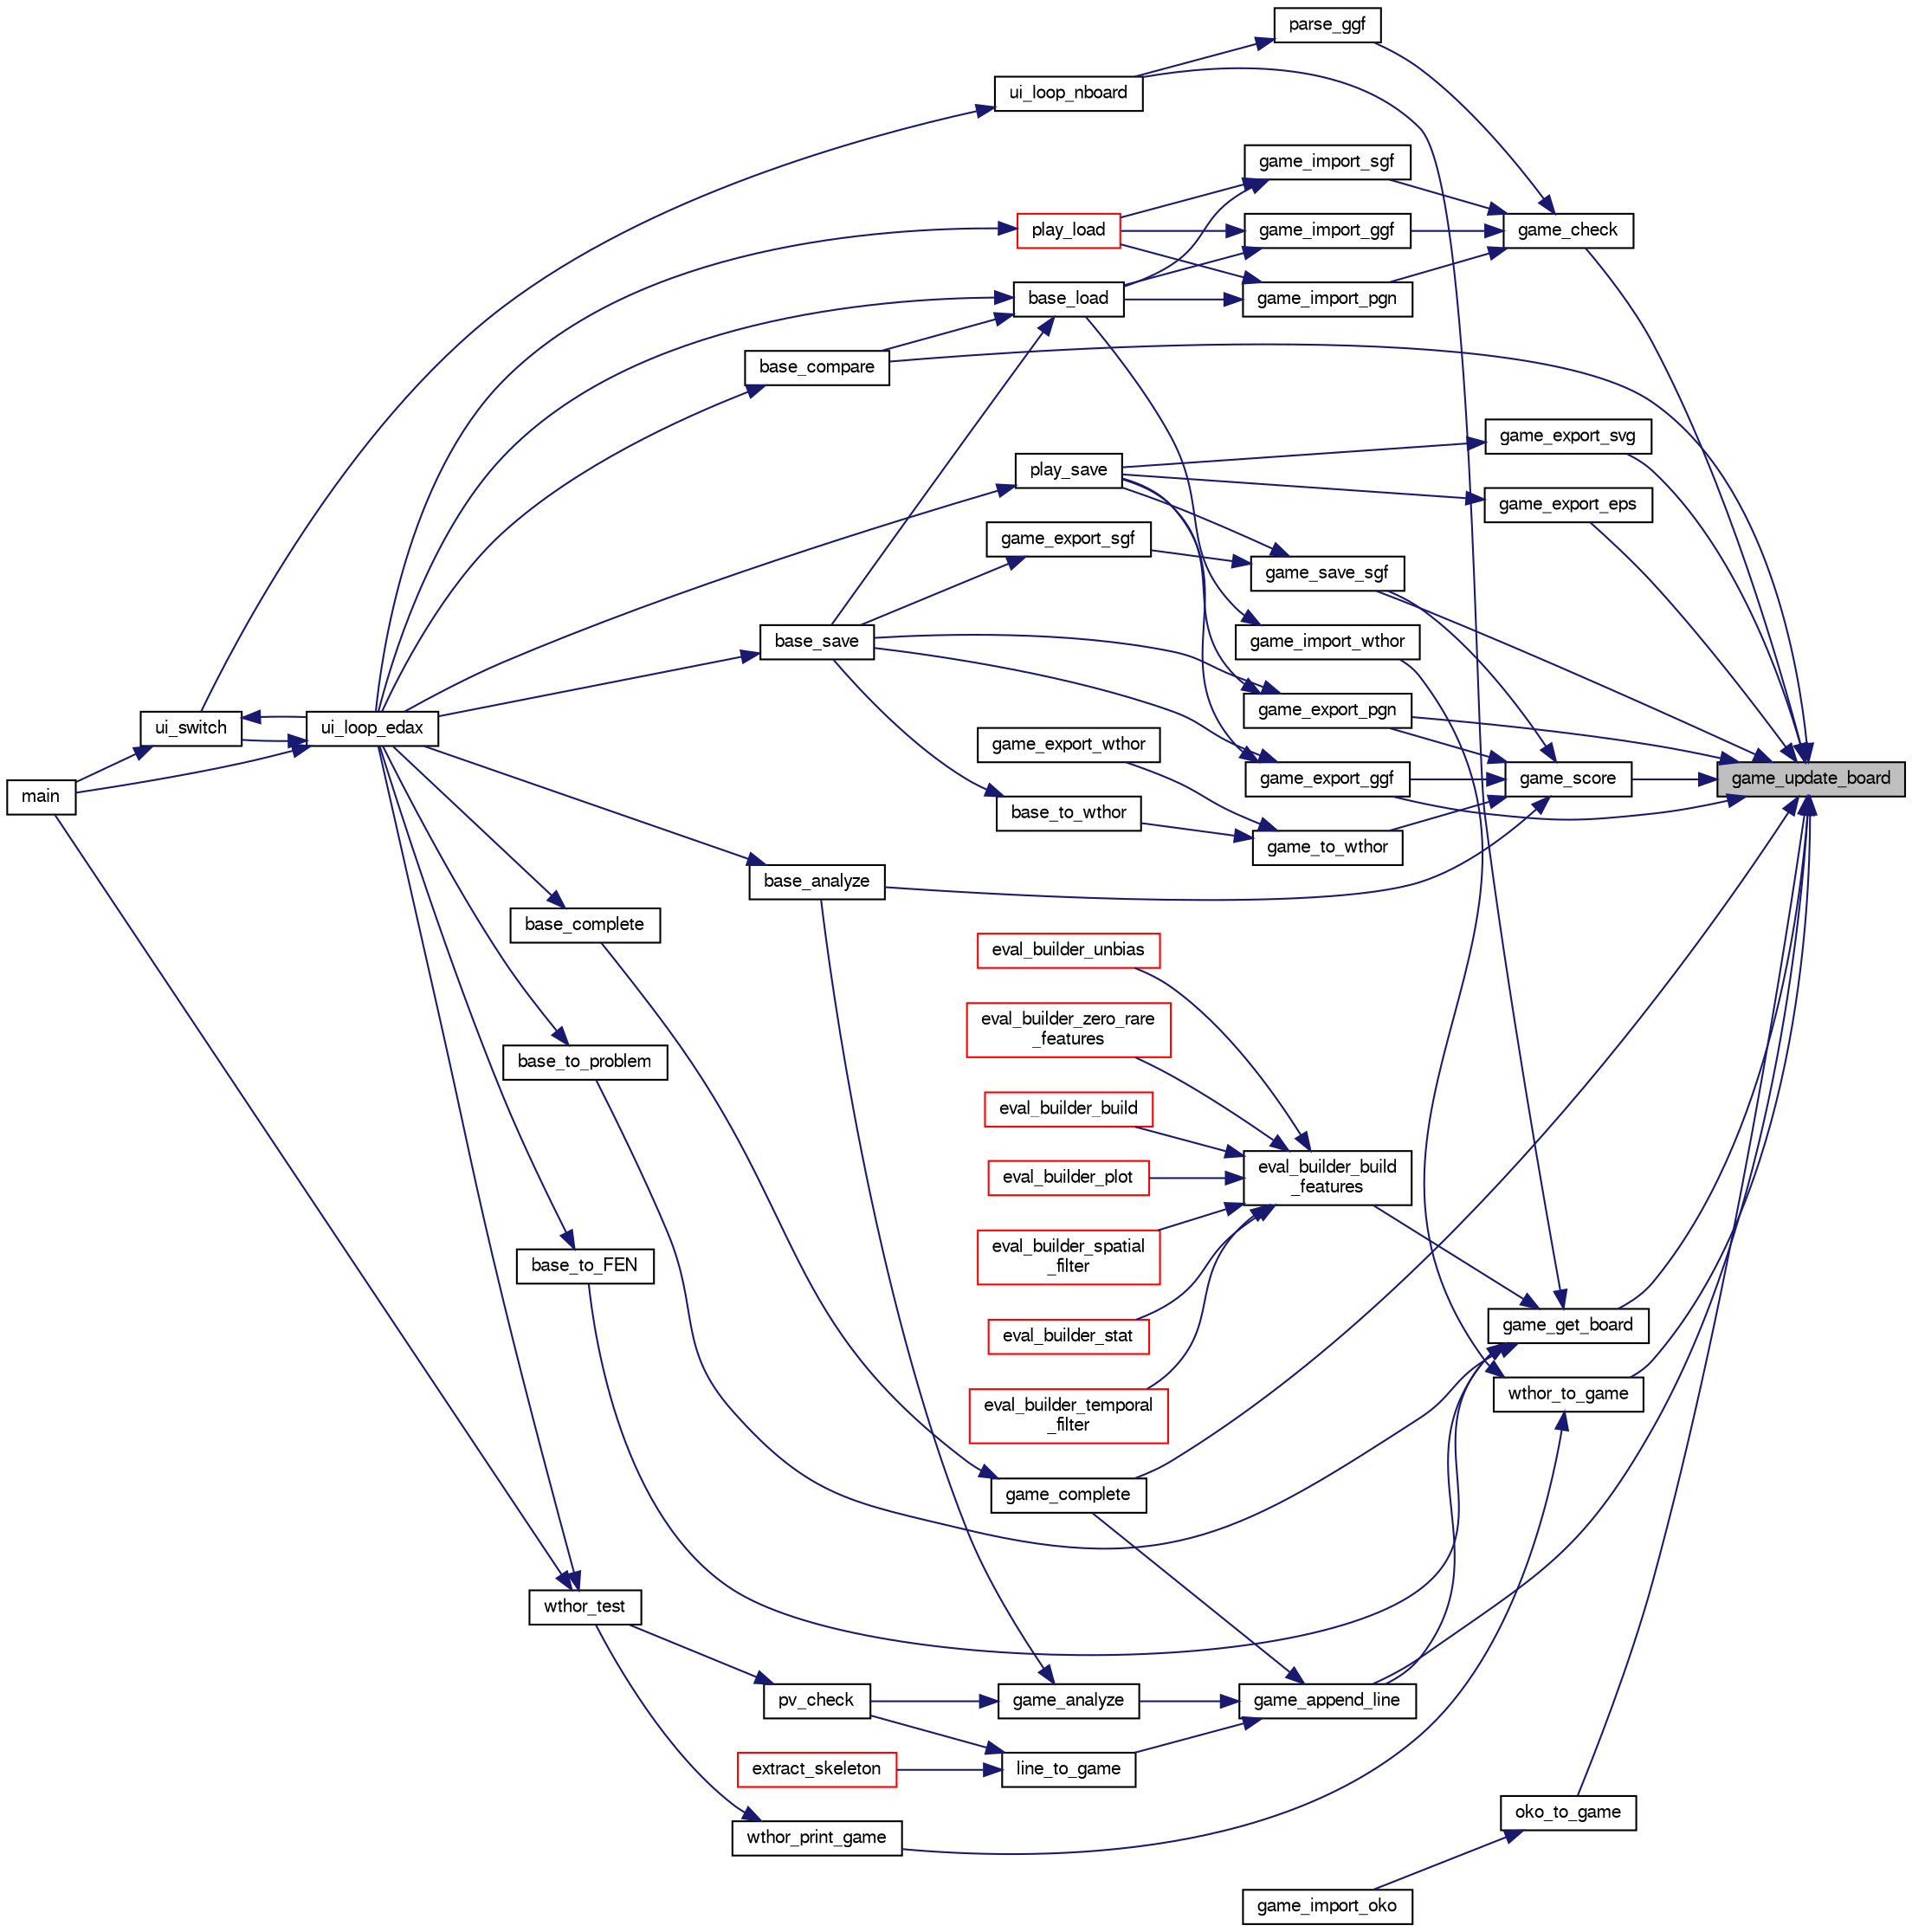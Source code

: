 digraph "game_update_board"
{
 // LATEX_PDF_SIZE
  bgcolor="transparent";
  edge [fontname="FreeSans",fontsize="10",labelfontname="FreeSans",labelfontsize="10"];
  node [fontname="FreeSans",fontsize="10",shape=record];
  rankdir="RL";
  Node1 [label="game_update_board",height=0.2,width=0.4,color="black", fillcolor="grey75", style="filled", fontcolor="black",tooltip="update a board."];
  Node1 -> Node2 [dir="back",color="midnightblue",fontsize="10",style="solid",fontname="FreeSans"];
  Node2 [label="base_compare",height=0.2,width=0.4,color="black",URL="$base_8c.html#af17bb56204f19789eb51ab2a2ca1ec5f",tooltip="Base Compare."];
  Node2 -> Node3 [dir="back",color="midnightblue",fontsize="10",style="solid",fontname="FreeSans"];
  Node3 [label="ui_loop_edax",height=0.2,width=0.4,color="black",URL="$edax_8c.html#a2354b96c7688bae32bedb6203d672f50",tooltip="Loop event."];
  Node3 -> Node4 [dir="back",color="midnightblue",fontsize="10",style="solid",fontname="FreeSans"];
  Node4 [label="main",height=0.2,width=0.4,color="black",URL="$main_8c.html#a3c04138a5bfe5d72780bb7e82a18e627",tooltip="edax main function."];
  Node3 -> Node5 [dir="back",color="midnightblue",fontsize="10",style="solid",fontname="FreeSans"];
  Node5 [label="ui_switch",height=0.2,width=0.4,color="black",URL="$ui_8c.html#a4234d6b0fd690186ef0ec2fc2eba2d4d",tooltip="Switch between different User Interface."];
  Node5 -> Node4 [dir="back",color="midnightblue",fontsize="10",style="solid",fontname="FreeSans"];
  Node5 -> Node3 [dir="back",color="midnightblue",fontsize="10",style="solid",fontname="FreeSans"];
  Node1 -> Node6 [dir="back",color="midnightblue",fontsize="10",style="solid",fontname="FreeSans"];
  Node6 [label="game_append_line",height=0.2,width=0.4,color="black",URL="$game_8c.html#a8f66bc63e1d650f3768bf13c298946eb",tooltip="Build a game from an initial position and a move sequence."];
  Node6 -> Node7 [dir="back",color="midnightblue",fontsize="10",style="solid",fontname="FreeSans"];
  Node7 [label="game_analyze",height=0.2,width=0.4,color="black",URL="$game_8c.html#a17775ff0efa3d8592bed935dedb31a45",tooltip="Analyze an endgame."];
  Node7 -> Node8 [dir="back",color="midnightblue",fontsize="10",style="solid",fontname="FreeSans"];
  Node8 [label="base_analyze",height=0.2,width=0.4,color="black",URL="$base_8c.html#a130adf3915feeb8dd21edd8c715c220f",tooltip="Base analysis."];
  Node8 -> Node3 [dir="back",color="midnightblue",fontsize="10",style="solid",fontname="FreeSans"];
  Node7 -> Node9 [dir="back",color="midnightblue",fontsize="10",style="solid",fontname="FreeSans"];
  Node9 [label="pv_check",height=0.2,width=0.4,color="black",URL="$base_8c.html#ae5fd96b2c5fc0853715832158d172eb0",tooltip="Verify that a PV does not contain errors."];
  Node9 -> Node10 [dir="back",color="midnightblue",fontsize="10",style="solid",fontname="FreeSans"];
  Node10 [label="wthor_test",height=0.2,width=0.4,color="black",URL="$base_8c.html#acd4aaf9717e79148da6c763b1c022016",tooltip="Test Search with a wthor base."];
  Node10 -> Node4 [dir="back",color="midnightblue",fontsize="10",style="solid",fontname="FreeSans"];
  Node10 -> Node3 [dir="back",color="midnightblue",fontsize="10",style="solid",fontname="FreeSans"];
  Node6 -> Node11 [dir="back",color="midnightblue",fontsize="10",style="solid",fontname="FreeSans"];
  Node11 [label="game_complete",height=0.2,width=0.4,color="black",URL="$game_8c.html#a2478745958cb21430866a4ea503274df",tooltip="Terminate an unfinished game."];
  Node11 -> Node12 [dir="back",color="midnightblue",fontsize="10",style="solid",fontname="FreeSans"];
  Node12 [label="base_complete",height=0.2,width=0.4,color="black",URL="$base_8c.html#a2aaa6c7fc6111edcd85b623bcd217180",tooltip="Base analysis."];
  Node12 -> Node3 [dir="back",color="midnightblue",fontsize="10",style="solid",fontname="FreeSans"];
  Node6 -> Node13 [dir="back",color="midnightblue",fontsize="10",style="solid",fontname="FreeSans"];
  Node13 [label="line_to_game",height=0.2,width=0.4,color="black",URL="$game_8c.html#a84be59ab2d94509e75a65d020e8567cb",tooltip="Build a game from an initial position and a move sequence."];
  Node13 -> Node14 [dir="back",color="midnightblue",fontsize="10",style="solid",fontname="FreeSans"];
  Node14 [label="extract_skeleton",height=0.2,width=0.4,color="red",URL="$book_8c.html#a65253e739b9201531bad8dc071d24d11",tooltip="Extract book lines to a game base."];
  Node13 -> Node9 [dir="back",color="midnightblue",fontsize="10",style="solid",fontname="FreeSans"];
  Node1 -> Node16 [dir="back",color="midnightblue",fontsize="10",style="solid",fontname="FreeSans"];
  Node16 [label="game_check",height=0.2,width=0.4,color="black",URL="$game_8c.html#a1f0266528345e70e79788632786bfdcd",tooltip="Check a game."];
  Node16 -> Node17 [dir="back",color="midnightblue",fontsize="10",style="solid",fontname="FreeSans"];
  Node17 [label="game_import_ggf",height=0.2,width=0.4,color="black",URL="$game_8c.html#a33b567469d261663c400a1987235c82a",tooltip="Read a game from the Generic Game Format (ggf) file."];
  Node17 -> Node18 [dir="back",color="midnightblue",fontsize="10",style="solid",fontname="FreeSans"];
  Node18 [label="base_load",height=0.2,width=0.4,color="black",URL="$base_8c.html#a1876c3720c6e985379d9d8859aad622a",tooltip="Load a game database."];
  Node18 -> Node2 [dir="back",color="midnightblue",fontsize="10",style="solid",fontname="FreeSans"];
  Node18 -> Node19 [dir="back",color="midnightblue",fontsize="10",style="solid",fontname="FreeSans"];
  Node19 [label="base_save",height=0.2,width=0.4,color="black",URL="$base_8c.html#a290adf2a96f38b6d37874b1486027ec8",tooltip="Save a game database."];
  Node19 -> Node3 [dir="back",color="midnightblue",fontsize="10",style="solid",fontname="FreeSans"];
  Node18 -> Node3 [dir="back",color="midnightblue",fontsize="10",style="solid",fontname="FreeSans"];
  Node17 -> Node20 [dir="back",color="midnightblue",fontsize="10",style="solid",fontname="FreeSans"];
  Node20 [label="play_load",height=0.2,width=0.4,color="red",URL="$play_8c.html#acf0b03291dd4c87244683bf8f3c753a5",tooltip="Load a saved game."];
  Node20 -> Node3 [dir="back",color="midnightblue",fontsize="10",style="solid",fontname="FreeSans"];
  Node16 -> Node22 [dir="back",color="midnightblue",fontsize="10",style="solid",fontname="FreeSans"];
  Node22 [label="game_import_pgn",height=0.2,width=0.4,color="black",URL="$game_8c.html#a82256d2ab6c97a590ed3b345f7ab4eba",tooltip="Read a game from a pgn file."];
  Node22 -> Node18 [dir="back",color="midnightblue",fontsize="10",style="solid",fontname="FreeSans"];
  Node22 -> Node20 [dir="back",color="midnightblue",fontsize="10",style="solid",fontname="FreeSans"];
  Node16 -> Node23 [dir="back",color="midnightblue",fontsize="10",style="solid",fontname="FreeSans"];
  Node23 [label="game_import_sgf",height=0.2,width=0.4,color="black",URL="$game_8c.html#ab745a46ee808a59fb15ec9af5ea2ae8c",tooltip="Read a game from a sgf file."];
  Node23 -> Node18 [dir="back",color="midnightblue",fontsize="10",style="solid",fontname="FreeSans"];
  Node23 -> Node20 [dir="back",color="midnightblue",fontsize="10",style="solid",fontname="FreeSans"];
  Node16 -> Node24 [dir="back",color="midnightblue",fontsize="10",style="solid",fontname="FreeSans"];
  Node24 [label="parse_ggf",height=0.2,width=0.4,color="black",URL="$game_8c.html#aa3450bd962d2712d7d72160e5d168784",tooltip="Parse a ggf game from a string."];
  Node24 -> Node25 [dir="back",color="midnightblue",fontsize="10",style="solid",fontname="FreeSans"];
  Node25 [label="ui_loop_nboard",height=0.2,width=0.4,color="black",URL="$nboard_8c.html#a13ec69450a157e8cbf526b11d1a27be6",tooltip="Loop event."];
  Node25 -> Node5 [dir="back",color="midnightblue",fontsize="10",style="solid",fontname="FreeSans"];
  Node1 -> Node11 [dir="back",color="midnightblue",fontsize="10",style="solid",fontname="FreeSans"];
  Node1 -> Node26 [dir="back",color="midnightblue",fontsize="10",style="solid",fontname="FreeSans"];
  Node26 [label="game_export_eps",height=0.2,width=0.4,color="black",URL="$game_8c.html#ac5a505d94e95db33f679c406ef9d1c31",tooltip="Write a game to an eps file."];
  Node26 -> Node27 [dir="back",color="midnightblue",fontsize="10",style="solid",fontname="FreeSans"];
  Node27 [label="play_save",height=0.2,width=0.4,color="black",URL="$play_8c.html#a6bfab22913b749330068bde2bb80afa3",tooltip="Save a played game."];
  Node27 -> Node3 [dir="back",color="midnightblue",fontsize="10",style="solid",fontname="FreeSans"];
  Node1 -> Node28 [dir="back",color="midnightblue",fontsize="10",style="solid",fontname="FreeSans"];
  Node28 [label="game_export_ggf",height=0.2,width=0.4,color="black",URL="$game_8c.html#a08ef7a32b9063eefedfa040ab7e95ea2",tooltip="Write a game to the Generic Game Format (ggf) file."];
  Node28 -> Node19 [dir="back",color="midnightblue",fontsize="10",style="solid",fontname="FreeSans"];
  Node28 -> Node27 [dir="back",color="midnightblue",fontsize="10",style="solid",fontname="FreeSans"];
  Node1 -> Node29 [dir="back",color="midnightblue",fontsize="10",style="solid",fontname="FreeSans"];
  Node29 [label="game_export_pgn",height=0.2,width=0.4,color="black",URL="$game_8c.html#acf88b6a57b6b9305fce116cb0df32138",tooltip="Write a game to a pgn file."];
  Node29 -> Node19 [dir="back",color="midnightblue",fontsize="10",style="solid",fontname="FreeSans"];
  Node29 -> Node27 [dir="back",color="midnightblue",fontsize="10",style="solid",fontname="FreeSans"];
  Node1 -> Node30 [dir="back",color="midnightblue",fontsize="10",style="solid",fontname="FreeSans"];
  Node30 [label="game_export_svg",height=0.2,width=0.4,color="black",URL="$game_8c.html#a6954b51a75bf7fd52a2cfbdd9ff9f96e",tooltip=" "];
  Node30 -> Node27 [dir="back",color="midnightblue",fontsize="10",style="solid",fontname="FreeSans"];
  Node1 -> Node31 [dir="back",color="midnightblue",fontsize="10",style="solid",fontname="FreeSans"];
  Node31 [label="game_get_board",height=0.2,width=0.4,color="black",URL="$game_8c.html#ad7449cc460e08f4fa241652940fa914e",tooltip="Get the board after 'ply' move."];
  Node31 -> Node32 [dir="back",color="midnightblue",fontsize="10",style="solid",fontname="FreeSans"];
  Node32 [label="base_to_FEN",height=0.2,width=0.4,color="black",URL="$base_8c.html#a55de1fb91c5ee45a0cf420b15cf09784",tooltip="Convert a game database to a set of problems."];
  Node32 -> Node3 [dir="back",color="midnightblue",fontsize="10",style="solid",fontname="FreeSans"];
  Node31 -> Node33 [dir="back",color="midnightblue",fontsize="10",style="solid",fontname="FreeSans"];
  Node33 [label="base_to_problem",height=0.2,width=0.4,color="black",URL="$base_8c.html#a11a466175031953258681eb35ff3676a",tooltip="Convert a game database to a set of problems."];
  Node33 -> Node3 [dir="back",color="midnightblue",fontsize="10",style="solid",fontname="FreeSans"];
  Node31 -> Node34 [dir="back",color="midnightblue",fontsize="10",style="solid",fontname="FreeSans"];
  Node34 [label="eval_builder_build\l_features",height=0.2,width=0.4,color="black",URL="$eval__builder_8c.html#a79387d3fa0bede6d227365162dd08ef4",tooltip=" "];
  Node34 -> Node35 [dir="back",color="midnightblue",fontsize="10",style="solid",fontname="FreeSans"];
  Node35 [label="eval_builder_build",height=0.2,width=0.4,color="red",URL="$eval__builder_8c.html#a40ea914a5bd5aad6f7525b22935927a2",tooltip=" "];
  Node34 -> Node37 [dir="back",color="midnightblue",fontsize="10",style="solid",fontname="FreeSans"];
  Node37 [label="eval_builder_plot",height=0.2,width=0.4,color="red",URL="$eval__builder_8c.html#a5520d2a68d1a52cd8d53058e0e83c7b2",tooltip=" "];
  Node34 -> Node38 [dir="back",color="midnightblue",fontsize="10",style="solid",fontname="FreeSans"];
  Node38 [label="eval_builder_spatial\l_filter",height=0.2,width=0.4,color="red",URL="$eval__builder_8c.html#aa88f285ca2e28cf0ad595d06735b7b36",tooltip=" "];
  Node34 -> Node39 [dir="back",color="midnightblue",fontsize="10",style="solid",fontname="FreeSans"];
  Node39 [label="eval_builder_stat",height=0.2,width=0.4,color="red",URL="$eval__builder_8c.html#a744e07a37df9d202ef37ec5cacbba3f2",tooltip=" "];
  Node34 -> Node40 [dir="back",color="midnightblue",fontsize="10",style="solid",fontname="FreeSans"];
  Node40 [label="eval_builder_temporal\l_filter",height=0.2,width=0.4,color="red",URL="$eval__builder_8c.html#a889ee93dfe419005c76c172ff1145714",tooltip=" "];
  Node34 -> Node41 [dir="back",color="midnightblue",fontsize="10",style="solid",fontname="FreeSans"];
  Node41 [label="eval_builder_unbias",height=0.2,width=0.4,color="red",URL="$eval__builder_8c.html#a1fcf737dfac30b60d8a859f434e8bfdd",tooltip=" "];
  Node34 -> Node42 [dir="back",color="midnightblue",fontsize="10",style="solid",fontname="FreeSans"];
  Node42 [label="eval_builder_zero_rare\l_features",height=0.2,width=0.4,color="red",URL="$eval__builder_8c.html#a4fd5f207beead7bfe380bbd9e5a13a3c",tooltip=" "];
  Node31 -> Node6 [dir="back",color="midnightblue",fontsize="10",style="solid",fontname="FreeSans"];
  Node31 -> Node25 [dir="back",color="midnightblue",fontsize="10",style="solid",fontname="FreeSans"];
  Node1 -> Node43 [dir="back",color="midnightblue",fontsize="10",style="solid",fontname="FreeSans"];
  Node43 [label="game_save_sgf",height=0.2,width=0.4,color="black",URL="$game_8c.html#a41649055df8b13ab4e9fc89d16c436c3",tooltip="Write a game to the Generic Game Format (ggf) file."];
  Node43 -> Node44 [dir="back",color="midnightblue",fontsize="10",style="solid",fontname="FreeSans"];
  Node44 [label="game_export_sgf",height=0.2,width=0.4,color="black",URL="$game_8c.html#a2d1419dd54d59efc0e94ead59565d9cf",tooltip=" "];
  Node44 -> Node19 [dir="back",color="midnightblue",fontsize="10",style="solid",fontname="FreeSans"];
  Node43 -> Node27 [dir="back",color="midnightblue",fontsize="10",style="solid",fontname="FreeSans"];
  Node1 -> Node45 [dir="back",color="midnightblue",fontsize="10",style="solid",fontname="FreeSans"];
  Node45 [label="game_score",height=0.2,width=0.4,color="black",URL="$game_8c.html#af03df99b0209fcc5eb87c9571876206f",tooltip="Compute the final score of the game, for the initial player."];
  Node45 -> Node8 [dir="back",color="midnightblue",fontsize="10",style="solid",fontname="FreeSans"];
  Node45 -> Node28 [dir="back",color="midnightblue",fontsize="10",style="solid",fontname="FreeSans"];
  Node45 -> Node29 [dir="back",color="midnightblue",fontsize="10",style="solid",fontname="FreeSans"];
  Node45 -> Node43 [dir="back",color="midnightblue",fontsize="10",style="solid",fontname="FreeSans"];
  Node45 -> Node46 [dir="back",color="midnightblue",fontsize="10",style="solid",fontname="FreeSans"];
  Node46 [label="game_to_wthor",height=0.2,width=0.4,color="black",URL="$game_8c.html#a9cd08f7dd5f88f543d9dcad99f818397",tooltip="convert a Game to a Whor game."];
  Node46 -> Node47 [dir="back",color="midnightblue",fontsize="10",style="solid",fontname="FreeSans"];
  Node47 [label="base_to_wthor",height=0.2,width=0.4,color="black",URL="$base_8c.html#a927d0aa4ac1294345af68a8bfd224012",tooltip="Convert to a wthor base."];
  Node47 -> Node19 [dir="back",color="midnightblue",fontsize="10",style="solid",fontname="FreeSans"];
  Node46 -> Node48 [dir="back",color="midnightblue",fontsize="10",style="solid",fontname="FreeSans"];
  Node48 [label="game_export_wthor",height=0.2,width=0.4,color="black",URL="$game_8c.html#a931032e25209a773baf042eba636a3da",tooltip="Write a game to a Wthor file."];
  Node1 -> Node49 [dir="back",color="midnightblue",fontsize="10",style="solid",fontname="FreeSans"];
  Node49 [label="oko_to_game",height=0.2,width=0.4,color="black",URL="$game_8c.html#acf981645bd9330c81a4101884b7403b1",tooltip="convert an allinf.oko game to a Game."];
  Node49 -> Node50 [dir="back",color="midnightblue",fontsize="10",style="solid",fontname="FreeSans"];
  Node50 [label="game_import_oko",height=0.2,width=0.4,color="black",URL="$game_8c.html#a33f9b30a98050e9de17b2b413bf22a4f",tooltip="Read a game from the \"allinf.oko\" file."];
  Node1 -> Node51 [dir="back",color="midnightblue",fontsize="10",style="solid",fontname="FreeSans"];
  Node51 [label="wthor_to_game",height=0.2,width=0.4,color="black",URL="$game_8c.html#a3163283b91548076ea2f988ddd5e493b",tooltip="convert a Wthor game to a Game."];
  Node51 -> Node52 [dir="back",color="midnightblue",fontsize="10",style="solid",fontname="FreeSans"];
  Node52 [label="game_import_wthor",height=0.2,width=0.4,color="black",URL="$game_8c.html#a5ae8adb215dea0a8466b96c61886c943",tooltip="Read a game from a Wthor file."];
  Node52 -> Node18 [dir="back",color="midnightblue",fontsize="10",style="solid",fontname="FreeSans"];
  Node51 -> Node53 [dir="back",color="midnightblue",fontsize="10",style="solid",fontname="FreeSans"];
  Node53 [label="wthor_print_game",height=0.2,width=0.4,color="black",URL="$base_8c.html#a8e5fad7957b25e222378c9704bef3593",tooltip="print a wthor game."];
  Node53 -> Node10 [dir="back",color="midnightblue",fontsize="10",style="solid",fontname="FreeSans"];
}
